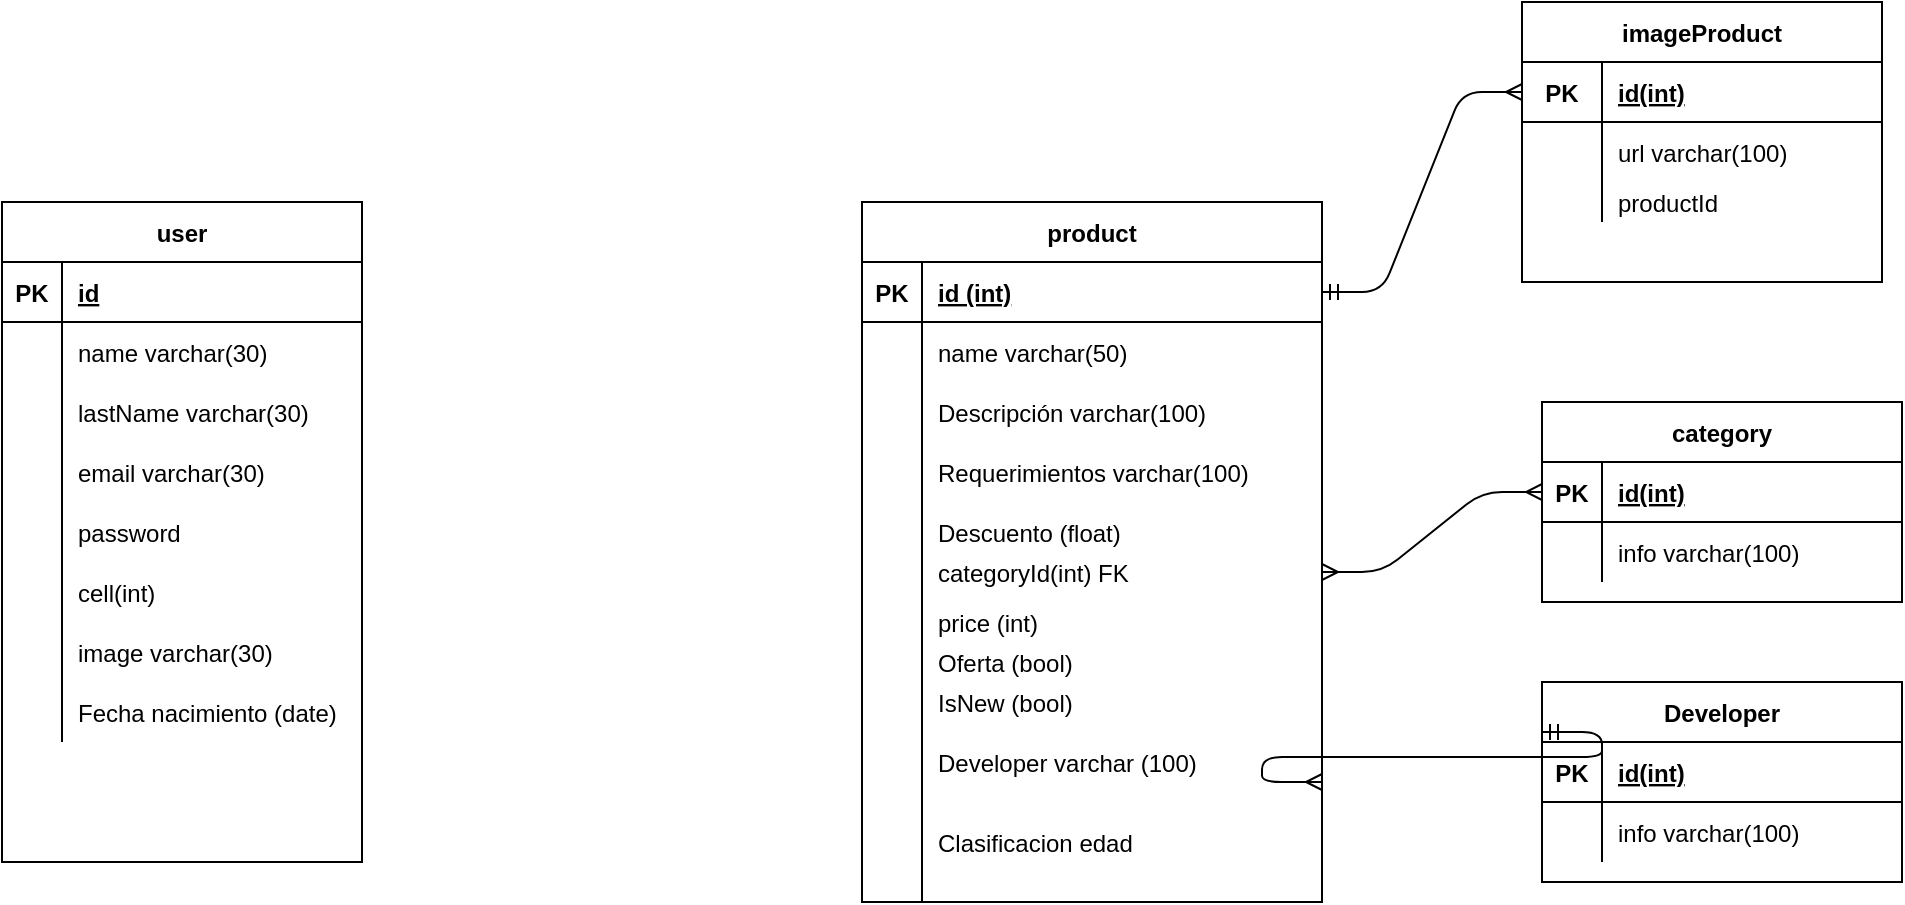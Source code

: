 <mxfile version="15.5.9" type="device"><diagram name="Modelo relacional" id="6133507b-19e7-1e82-6fc7-422aa6c4b21f"><mxGraphModel dx="998" dy="548" grid="1" gridSize="10" guides="1" tooltips="1" connect="1" arrows="1" fold="1" page="1" pageScale="1" pageWidth="1100" pageHeight="850" background="none" math="0" shadow="0"><root><mxCell id="0"/><mxCell id="1" parent="0"/><mxCell id="cuTHLiS8lx6XNoik2jn8-1" value="product" style="shape=table;startSize=30;container=1;collapsible=1;childLayout=tableLayout;fixedRows=1;rowLines=0;fontStyle=1;align=center;resizeLast=1;" vertex="1" parent="1"><mxGeometry x="480" y="260" width="230" height="350" as="geometry"/></mxCell><mxCell id="cuTHLiS8lx6XNoik2jn8-2" value="" style="shape=partialRectangle;collapsible=0;dropTarget=0;pointerEvents=0;fillColor=none;top=0;left=0;bottom=1;right=0;points=[[0,0.5],[1,0.5]];portConstraint=eastwest;" vertex="1" parent="cuTHLiS8lx6XNoik2jn8-1"><mxGeometry y="30" width="230" height="30" as="geometry"/></mxCell><mxCell id="cuTHLiS8lx6XNoik2jn8-3" value="PK" style="shape=partialRectangle;connectable=0;fillColor=none;top=0;left=0;bottom=0;right=0;fontStyle=1;overflow=hidden;" vertex="1" parent="cuTHLiS8lx6XNoik2jn8-2"><mxGeometry width="30" height="30" as="geometry"><mxRectangle width="30" height="30" as="alternateBounds"/></mxGeometry></mxCell><mxCell id="cuTHLiS8lx6XNoik2jn8-4" value="id (int)" style="shape=partialRectangle;connectable=0;fillColor=none;top=0;left=0;bottom=0;right=0;align=left;spacingLeft=6;fontStyle=5;overflow=hidden;" vertex="1" parent="cuTHLiS8lx6XNoik2jn8-2"><mxGeometry x="30" width="200" height="30" as="geometry"><mxRectangle width="200" height="30" as="alternateBounds"/></mxGeometry></mxCell><mxCell id="cuTHLiS8lx6XNoik2jn8-5" value="" style="shape=partialRectangle;collapsible=0;dropTarget=0;pointerEvents=0;fillColor=none;top=0;left=0;bottom=0;right=0;points=[[0,0.5],[1,0.5]];portConstraint=eastwest;" vertex="1" parent="cuTHLiS8lx6XNoik2jn8-1"><mxGeometry y="60" width="230" height="30" as="geometry"/></mxCell><mxCell id="cuTHLiS8lx6XNoik2jn8-6" value="" style="shape=partialRectangle;connectable=0;fillColor=none;top=0;left=0;bottom=0;right=0;editable=1;overflow=hidden;" vertex="1" parent="cuTHLiS8lx6XNoik2jn8-5"><mxGeometry width="30" height="30" as="geometry"><mxRectangle width="30" height="30" as="alternateBounds"/></mxGeometry></mxCell><mxCell id="cuTHLiS8lx6XNoik2jn8-7" value="name varchar(50)    " style="shape=partialRectangle;connectable=0;fillColor=none;top=0;left=0;bottom=0;right=0;align=left;spacingLeft=6;overflow=hidden;" vertex="1" parent="cuTHLiS8lx6XNoik2jn8-5"><mxGeometry x="30" width="200" height="30" as="geometry"><mxRectangle width="200" height="30" as="alternateBounds"/></mxGeometry></mxCell><mxCell id="cuTHLiS8lx6XNoik2jn8-8" value="" style="shape=partialRectangle;collapsible=0;dropTarget=0;pointerEvents=0;fillColor=none;top=0;left=0;bottom=0;right=0;points=[[0,0.5],[1,0.5]];portConstraint=eastwest;" vertex="1" parent="cuTHLiS8lx6XNoik2jn8-1"><mxGeometry y="90" width="230" height="30" as="geometry"/></mxCell><mxCell id="cuTHLiS8lx6XNoik2jn8-9" value="" style="shape=partialRectangle;connectable=0;fillColor=none;top=0;left=0;bottom=0;right=0;editable=1;overflow=hidden;" vertex="1" parent="cuTHLiS8lx6XNoik2jn8-8"><mxGeometry width="30" height="30" as="geometry"><mxRectangle width="30" height="30" as="alternateBounds"/></mxGeometry></mxCell><mxCell id="cuTHLiS8lx6XNoik2jn8-10" value="Descripción varchar(100)" style="shape=partialRectangle;connectable=0;fillColor=none;top=0;left=0;bottom=0;right=0;align=left;spacingLeft=6;overflow=hidden;" vertex="1" parent="cuTHLiS8lx6XNoik2jn8-8"><mxGeometry x="30" width="200" height="30" as="geometry"><mxRectangle width="200" height="30" as="alternateBounds"/></mxGeometry></mxCell><mxCell id="cuTHLiS8lx6XNoik2jn8-20" value="" style="shape=partialRectangle;collapsible=0;dropTarget=0;pointerEvents=0;fillColor=none;top=0;left=0;bottom=0;right=0;points=[[0,0.5],[1,0.5]];portConstraint=eastwest;" vertex="1" parent="cuTHLiS8lx6XNoik2jn8-1"><mxGeometry y="120" width="230" height="30" as="geometry"/></mxCell><mxCell id="cuTHLiS8lx6XNoik2jn8-21" value="" style="shape=partialRectangle;connectable=0;fillColor=none;top=0;left=0;bottom=0;right=0;editable=1;overflow=hidden;" vertex="1" parent="cuTHLiS8lx6XNoik2jn8-20"><mxGeometry width="30" height="30" as="geometry"><mxRectangle width="30" height="30" as="alternateBounds"/></mxGeometry></mxCell><mxCell id="cuTHLiS8lx6XNoik2jn8-22" value="Requerimientos varchar(100)" style="shape=partialRectangle;connectable=0;fillColor=none;top=0;left=0;bottom=0;right=0;align=left;spacingLeft=6;overflow=hidden;" vertex="1" parent="cuTHLiS8lx6XNoik2jn8-20"><mxGeometry x="30" width="200" height="30" as="geometry"><mxRectangle width="200" height="30" as="alternateBounds"/></mxGeometry></mxCell><mxCell id="cuTHLiS8lx6XNoik2jn8-17" value="" style="shape=partialRectangle;collapsible=0;dropTarget=0;pointerEvents=0;fillColor=none;top=0;left=0;bottom=0;right=0;points=[[0,0.5],[1,0.5]];portConstraint=eastwest;" vertex="1" parent="cuTHLiS8lx6XNoik2jn8-1"><mxGeometry y="150" width="230" height="20" as="geometry"/></mxCell><mxCell id="cuTHLiS8lx6XNoik2jn8-18" value="" style="shape=partialRectangle;connectable=0;fillColor=none;top=0;left=0;bottom=0;right=0;editable=1;overflow=hidden;" vertex="1" parent="cuTHLiS8lx6XNoik2jn8-17"><mxGeometry width="30" height="20" as="geometry"><mxRectangle width="30" height="20" as="alternateBounds"/></mxGeometry></mxCell><mxCell id="cuTHLiS8lx6XNoik2jn8-19" value="" style="shape=partialRectangle;connectable=0;fillColor=none;top=0;left=0;bottom=0;right=0;align=left;spacingLeft=6;overflow=hidden;" vertex="1" parent="cuTHLiS8lx6XNoik2jn8-17"><mxGeometry x="30" width="200" height="20" as="geometry"><mxRectangle width="200" height="20" as="alternateBounds"/></mxGeometry></mxCell><mxCell id="cuTHLiS8lx6XNoik2jn8-11" value="" style="shape=partialRectangle;collapsible=0;dropTarget=0;pointerEvents=0;fillColor=none;top=0;left=0;bottom=0;right=0;points=[[0,0.5],[1,0.5]];portConstraint=eastwest;" vertex="1" parent="cuTHLiS8lx6XNoik2jn8-1"><mxGeometry y="170" width="230" height="30" as="geometry"/></mxCell><mxCell id="cuTHLiS8lx6XNoik2jn8-12" value="" style="shape=partialRectangle;connectable=0;fillColor=none;top=0;left=0;bottom=0;right=0;editable=1;overflow=hidden;" vertex="1" parent="cuTHLiS8lx6XNoik2jn8-11"><mxGeometry width="30" height="30" as="geometry"><mxRectangle width="30" height="30" as="alternateBounds"/></mxGeometry></mxCell><mxCell id="cuTHLiS8lx6XNoik2jn8-13" value="categoryId(int) FK" style="shape=partialRectangle;connectable=0;fillColor=none;top=0;left=0;bottom=0;right=0;align=left;spacingLeft=6;overflow=hidden;" vertex="1" parent="cuTHLiS8lx6XNoik2jn8-11"><mxGeometry x="30" width="200" height="30" as="geometry"><mxRectangle width="200" height="30" as="alternateBounds"/></mxGeometry></mxCell><mxCell id="cuTHLiS8lx6XNoik2jn8-14" value="" style="shape=partialRectangle;collapsible=0;dropTarget=0;pointerEvents=0;fillColor=none;top=0;left=0;bottom=0;right=0;points=[[0,0.5],[1,0.5]];portConstraint=eastwest;" vertex="1" parent="cuTHLiS8lx6XNoik2jn8-1"><mxGeometry y="200" width="230" height="20" as="geometry"/></mxCell><mxCell id="cuTHLiS8lx6XNoik2jn8-15" value="" style="shape=partialRectangle;connectable=0;fillColor=none;top=0;left=0;bottom=0;right=0;editable=1;overflow=hidden;" vertex="1" parent="cuTHLiS8lx6XNoik2jn8-14"><mxGeometry width="30" height="20" as="geometry"><mxRectangle width="30" height="20" as="alternateBounds"/></mxGeometry></mxCell><mxCell id="cuTHLiS8lx6XNoik2jn8-16" value="price (int)" style="shape=partialRectangle;connectable=0;fillColor=none;top=0;left=0;bottom=0;right=0;align=left;spacingLeft=6;overflow=hidden;" vertex="1" parent="cuTHLiS8lx6XNoik2jn8-14"><mxGeometry x="30" width="200" height="20" as="geometry"><mxRectangle width="200" height="20" as="alternateBounds"/></mxGeometry></mxCell><mxCell id="cuTHLiS8lx6XNoik2jn8-29" value="" style="shape=partialRectangle;collapsible=0;dropTarget=0;pointerEvents=0;fillColor=none;top=0;left=0;bottom=0;right=0;points=[[0,0.5],[1,0.5]];portConstraint=eastwest;" vertex="1" parent="cuTHLiS8lx6XNoik2jn8-1"><mxGeometry y="220" width="230" height="30" as="geometry"/></mxCell><mxCell id="cuTHLiS8lx6XNoik2jn8-30" value="" style="shape=partialRectangle;connectable=0;fillColor=none;top=0;left=0;bottom=0;right=0;editable=1;overflow=hidden;" vertex="1" parent="cuTHLiS8lx6XNoik2jn8-29"><mxGeometry width="30" height="30" as="geometry"><mxRectangle width="30" height="30" as="alternateBounds"/></mxGeometry></mxCell><mxCell id="cuTHLiS8lx6XNoik2jn8-31" value="" style="shape=partialRectangle;connectable=0;fillColor=none;top=0;left=0;bottom=0;right=0;align=left;spacingLeft=6;overflow=hidden;" vertex="1" parent="cuTHLiS8lx6XNoik2jn8-29"><mxGeometry x="30" width="200" height="30" as="geometry"><mxRectangle width="200" height="30" as="alternateBounds"/></mxGeometry></mxCell><mxCell id="cuTHLiS8lx6XNoik2jn8-32" value="" style="shape=partialRectangle;collapsible=0;dropTarget=0;pointerEvents=0;fillColor=none;top=0;left=0;bottom=0;right=0;points=[[0,0.5],[1,0.5]];portConstraint=eastwest;" vertex="1" parent="cuTHLiS8lx6XNoik2jn8-1"><mxGeometry y="250" width="230" height="100" as="geometry"/></mxCell><mxCell id="cuTHLiS8lx6XNoik2jn8-33" value="" style="shape=partialRectangle;connectable=0;fillColor=none;top=0;left=0;bottom=0;right=0;editable=1;overflow=hidden;" vertex="1" parent="cuTHLiS8lx6XNoik2jn8-32"><mxGeometry width="30" height="100" as="geometry"><mxRectangle width="30" height="100" as="alternateBounds"/></mxGeometry></mxCell><mxCell id="cuTHLiS8lx6XNoik2jn8-34" value="" style="shape=partialRectangle;connectable=0;fillColor=none;top=0;left=0;bottom=0;right=0;align=left;spacingLeft=6;overflow=hidden;" vertex="1" parent="cuTHLiS8lx6XNoik2jn8-32"><mxGeometry x="30" width="200" height="100" as="geometry"><mxRectangle width="200" height="100" as="alternateBounds"/></mxGeometry></mxCell><mxCell id="cuTHLiS8lx6XNoik2jn8-35" value="category" style="shape=table;startSize=30;container=1;collapsible=1;childLayout=tableLayout;fixedRows=1;rowLines=0;fontStyle=1;align=center;resizeLast=1;" vertex="1" parent="1"><mxGeometry x="820" y="360" width="180" height="100" as="geometry"/></mxCell><mxCell id="cuTHLiS8lx6XNoik2jn8-36" value="" style="shape=partialRectangle;collapsible=0;dropTarget=0;pointerEvents=0;fillColor=none;top=0;left=0;bottom=1;right=0;points=[[0,0.5],[1,0.5]];portConstraint=eastwest;" vertex="1" parent="cuTHLiS8lx6XNoik2jn8-35"><mxGeometry y="30" width="180" height="30" as="geometry"/></mxCell><mxCell id="cuTHLiS8lx6XNoik2jn8-37" value="PK" style="shape=partialRectangle;connectable=0;fillColor=none;top=0;left=0;bottom=0;right=0;fontStyle=1;overflow=hidden;" vertex="1" parent="cuTHLiS8lx6XNoik2jn8-36"><mxGeometry width="30" height="30" as="geometry"><mxRectangle width="30" height="30" as="alternateBounds"/></mxGeometry></mxCell><mxCell id="cuTHLiS8lx6XNoik2jn8-38" value="id(int)" style="shape=partialRectangle;connectable=0;fillColor=none;top=0;left=0;bottom=0;right=0;align=left;spacingLeft=6;fontStyle=5;overflow=hidden;" vertex="1" parent="cuTHLiS8lx6XNoik2jn8-36"><mxGeometry x="30" width="150" height="30" as="geometry"><mxRectangle width="150" height="30" as="alternateBounds"/></mxGeometry></mxCell><mxCell id="cuTHLiS8lx6XNoik2jn8-39" value="" style="shape=partialRectangle;collapsible=0;dropTarget=0;pointerEvents=0;fillColor=none;top=0;left=0;bottom=0;right=0;points=[[0,0.5],[1,0.5]];portConstraint=eastwest;" vertex="1" parent="cuTHLiS8lx6XNoik2jn8-35"><mxGeometry y="60" width="180" height="30" as="geometry"/></mxCell><mxCell id="cuTHLiS8lx6XNoik2jn8-40" value="" style="shape=partialRectangle;connectable=0;fillColor=none;top=0;left=0;bottom=0;right=0;editable=1;overflow=hidden;" vertex="1" parent="cuTHLiS8lx6XNoik2jn8-39"><mxGeometry width="30" height="30" as="geometry"><mxRectangle width="30" height="30" as="alternateBounds"/></mxGeometry></mxCell><mxCell id="cuTHLiS8lx6XNoik2jn8-41" value="info varchar(100)" style="shape=partialRectangle;connectable=0;fillColor=none;top=0;left=0;bottom=0;right=0;align=left;spacingLeft=6;overflow=hidden;" vertex="1" parent="cuTHLiS8lx6XNoik2jn8-39"><mxGeometry x="30" width="150" height="30" as="geometry"><mxRectangle width="150" height="30" as="alternateBounds"/></mxGeometry></mxCell><mxCell id="cuTHLiS8lx6XNoik2jn8-42" value="" style="edgeStyle=entityRelationEdgeStyle;fontSize=12;html=1;endArrow=ERmany;startArrow=ERmany;endFill=0;exitX=0;exitY=0.5;exitDx=0;exitDy=0;entryX=1;entryY=0.5;entryDx=0;entryDy=0;startFill=0;" edge="1" parent="1" source="cuTHLiS8lx6XNoik2jn8-36" target="cuTHLiS8lx6XNoik2jn8-11"><mxGeometry width="100" height="100" relative="1" as="geometry"><mxPoint x="780" y="520" as="sourcePoint"/><mxPoint x="720" y="460" as="targetPoint"/></mxGeometry></mxCell><mxCell id="cuTHLiS8lx6XNoik2jn8-43" value="imageProduct" style="shape=table;startSize=30;container=1;collapsible=1;childLayout=tableLayout;fixedRows=1;rowLines=0;fontStyle=1;align=center;resizeLast=1;" vertex="1" parent="1"><mxGeometry x="810" y="160" width="180" height="140" as="geometry"/></mxCell><mxCell id="cuTHLiS8lx6XNoik2jn8-44" value="" style="shape=partialRectangle;collapsible=0;dropTarget=0;pointerEvents=0;fillColor=none;top=0;left=0;bottom=1;right=0;points=[[0,0.5],[1,0.5]];portConstraint=eastwest;" vertex="1" parent="cuTHLiS8lx6XNoik2jn8-43"><mxGeometry y="30" width="180" height="30" as="geometry"/></mxCell><mxCell id="cuTHLiS8lx6XNoik2jn8-45" value="PK" style="shape=partialRectangle;connectable=0;fillColor=none;top=0;left=0;bottom=0;right=0;fontStyle=1;overflow=hidden;" vertex="1" parent="cuTHLiS8lx6XNoik2jn8-44"><mxGeometry width="40" height="30" as="geometry"><mxRectangle width="40" height="30" as="alternateBounds"/></mxGeometry></mxCell><mxCell id="cuTHLiS8lx6XNoik2jn8-46" value="id(int)" style="shape=partialRectangle;connectable=0;fillColor=none;top=0;left=0;bottom=0;right=0;align=left;spacingLeft=6;fontStyle=5;overflow=hidden;" vertex="1" parent="cuTHLiS8lx6XNoik2jn8-44"><mxGeometry x="40" width="140" height="30" as="geometry"><mxRectangle width="140" height="30" as="alternateBounds"/></mxGeometry></mxCell><mxCell id="cuTHLiS8lx6XNoik2jn8-47" value="" style="shape=partialRectangle;collapsible=0;dropTarget=0;pointerEvents=0;fillColor=none;top=0;left=0;bottom=0;right=0;points=[[0,0.5],[1,0.5]];portConstraint=eastwest;" vertex="1" parent="cuTHLiS8lx6XNoik2jn8-43"><mxGeometry y="60" width="180" height="30" as="geometry"/></mxCell><mxCell id="cuTHLiS8lx6XNoik2jn8-48" value="" style="shape=partialRectangle;connectable=0;fillColor=none;top=0;left=0;bottom=0;right=0;editable=1;overflow=hidden;" vertex="1" parent="cuTHLiS8lx6XNoik2jn8-47"><mxGeometry width="40" height="30" as="geometry"><mxRectangle width="40" height="30" as="alternateBounds"/></mxGeometry></mxCell><mxCell id="cuTHLiS8lx6XNoik2jn8-49" value="url varchar(100)" style="shape=partialRectangle;connectable=0;fillColor=none;top=0;left=0;bottom=0;right=0;align=left;spacingLeft=6;overflow=hidden;" vertex="1" parent="cuTHLiS8lx6XNoik2jn8-47"><mxGeometry x="40" width="140" height="30" as="geometry"><mxRectangle width="140" height="30" as="alternateBounds"/></mxGeometry></mxCell><mxCell id="cuTHLiS8lx6XNoik2jn8-50" value="" style="shape=partialRectangle;collapsible=0;dropTarget=0;pointerEvents=0;fillColor=none;top=0;left=0;bottom=0;right=0;points=[[0,0.5],[1,0.5]];portConstraint=eastwest;" vertex="1" parent="cuTHLiS8lx6XNoik2jn8-43"><mxGeometry y="90" width="180" height="20" as="geometry"/></mxCell><mxCell id="cuTHLiS8lx6XNoik2jn8-51" value="" style="shape=partialRectangle;connectable=0;fillColor=none;top=0;left=0;bottom=0;right=0;editable=1;overflow=hidden;" vertex="1" parent="cuTHLiS8lx6XNoik2jn8-50"><mxGeometry width="40" height="20" as="geometry"><mxRectangle width="40" height="20" as="alternateBounds"/></mxGeometry></mxCell><mxCell id="cuTHLiS8lx6XNoik2jn8-52" value="productId" style="shape=partialRectangle;connectable=0;fillColor=none;top=0;left=0;bottom=0;right=0;align=left;spacingLeft=6;overflow=hidden;" vertex="1" parent="cuTHLiS8lx6XNoik2jn8-50"><mxGeometry x="40" width="140" height="20" as="geometry"><mxRectangle width="140" height="20" as="alternateBounds"/></mxGeometry></mxCell><mxCell id="cuTHLiS8lx6XNoik2jn8-53" value="" style="edgeStyle=entityRelationEdgeStyle;fontSize=12;html=1;endArrow=ERmany;startArrow=ERmandOne;endFill=0;entryX=0;entryY=0.5;entryDx=0;entryDy=0;exitX=1;exitY=0.5;exitDx=0;exitDy=0;" edge="1" parent="1" source="cuTHLiS8lx6XNoik2jn8-2" target="cuTHLiS8lx6XNoik2jn8-44"><mxGeometry width="100" height="100" relative="1" as="geometry"><mxPoint x="1259.54" y="475.56" as="sourcePoint"/><mxPoint x="1320" y="520" as="targetPoint"/></mxGeometry></mxCell><mxCell id="cuTHLiS8lx6XNoik2jn8-54" value="Descuento (float)" style="shape=partialRectangle;connectable=0;fillColor=none;top=0;left=0;bottom=0;right=0;align=left;spacingLeft=6;overflow=hidden;" vertex="1" parent="1"><mxGeometry x="510" y="410" width="200" height="30" as="geometry"><mxRectangle width="200" height="30" as="alternateBounds"/></mxGeometry></mxCell><mxCell id="cuTHLiS8lx6XNoik2jn8-55" value="Oferta (bool)" style="shape=partialRectangle;connectable=0;fillColor=none;top=0;left=0;bottom=0;right=0;align=left;spacingLeft=6;overflow=hidden;" vertex="1" parent="1"><mxGeometry x="510" y="480" width="200" height="20" as="geometry"><mxRectangle width="200" height="20" as="alternateBounds"/></mxGeometry></mxCell><mxCell id="cuTHLiS8lx6XNoik2jn8-56" value="IsNew (bool)" style="shape=partialRectangle;connectable=0;fillColor=none;top=0;left=0;bottom=0;right=0;align=left;spacingLeft=6;overflow=hidden;" vertex="1" parent="1"><mxGeometry x="510" y="500" width="200" height="20" as="geometry"><mxRectangle width="200" height="20" as="alternateBounds"/></mxGeometry></mxCell><mxCell id="cuTHLiS8lx6XNoik2jn8-57" value="Developer varchar (100)" style="shape=partialRectangle;connectable=0;fillColor=none;top=0;left=0;bottom=0;right=0;align=left;spacingLeft=6;overflow=hidden;" vertex="1" parent="1"><mxGeometry x="510" y="530" width="200" height="20" as="geometry"><mxRectangle width="200" height="20" as="alternateBounds"/></mxGeometry></mxCell><mxCell id="cuTHLiS8lx6XNoik2jn8-58" value="Developer" style="shape=table;startSize=30;container=1;collapsible=1;childLayout=tableLayout;fixedRows=1;rowLines=0;fontStyle=1;align=center;resizeLast=1;" vertex="1" parent="1"><mxGeometry x="820" y="500" width="180" height="100" as="geometry"/></mxCell><mxCell id="cuTHLiS8lx6XNoik2jn8-59" value="" style="shape=partialRectangle;collapsible=0;dropTarget=0;pointerEvents=0;fillColor=none;top=0;left=0;bottom=1;right=0;points=[[0,0.5],[1,0.5]];portConstraint=eastwest;" vertex="1" parent="cuTHLiS8lx6XNoik2jn8-58"><mxGeometry y="30" width="180" height="30" as="geometry"/></mxCell><mxCell id="cuTHLiS8lx6XNoik2jn8-60" value="PK" style="shape=partialRectangle;connectable=0;fillColor=none;top=0;left=0;bottom=0;right=0;fontStyle=1;overflow=hidden;" vertex="1" parent="cuTHLiS8lx6XNoik2jn8-59"><mxGeometry width="30" height="30" as="geometry"><mxRectangle width="30" height="30" as="alternateBounds"/></mxGeometry></mxCell><mxCell id="cuTHLiS8lx6XNoik2jn8-61" value="id(int)" style="shape=partialRectangle;connectable=0;fillColor=none;top=0;left=0;bottom=0;right=0;align=left;spacingLeft=6;fontStyle=5;overflow=hidden;" vertex="1" parent="cuTHLiS8lx6XNoik2jn8-59"><mxGeometry x="30" width="150" height="30" as="geometry"><mxRectangle width="150" height="30" as="alternateBounds"/></mxGeometry></mxCell><mxCell id="cuTHLiS8lx6XNoik2jn8-62" value="" style="shape=partialRectangle;collapsible=0;dropTarget=0;pointerEvents=0;fillColor=none;top=0;left=0;bottom=0;right=0;points=[[0,0.5],[1,0.5]];portConstraint=eastwest;" vertex="1" parent="cuTHLiS8lx6XNoik2jn8-58"><mxGeometry y="60" width="180" height="30" as="geometry"/></mxCell><mxCell id="cuTHLiS8lx6XNoik2jn8-63" value="" style="shape=partialRectangle;connectable=0;fillColor=none;top=0;left=0;bottom=0;right=0;editable=1;overflow=hidden;" vertex="1" parent="cuTHLiS8lx6XNoik2jn8-62"><mxGeometry width="30" height="30" as="geometry"><mxRectangle width="30" height="30" as="alternateBounds"/></mxGeometry></mxCell><mxCell id="cuTHLiS8lx6XNoik2jn8-64" value="info varchar(100)" style="shape=partialRectangle;connectable=0;fillColor=none;top=0;left=0;bottom=0;right=0;align=left;spacingLeft=6;overflow=hidden;" vertex="1" parent="cuTHLiS8lx6XNoik2jn8-62"><mxGeometry x="30" width="150" height="30" as="geometry"><mxRectangle width="150" height="30" as="alternateBounds"/></mxGeometry></mxCell><mxCell id="cuTHLiS8lx6XNoik2jn8-65" value="" style="edgeStyle=entityRelationEdgeStyle;fontSize=12;html=1;endArrow=ERmany;startArrow=ERmandOne;endFill=0;exitX=0;exitY=0.25;exitDx=0;exitDy=0;" edge="1" parent="1" source="cuTHLiS8lx6XNoik2jn8-58"><mxGeometry width="100" height="100" relative="1" as="geometry"><mxPoint x="780" y="600" as="sourcePoint"/><mxPoint x="710" y="550" as="targetPoint"/></mxGeometry></mxCell><mxCell id="cuTHLiS8lx6XNoik2jn8-66" value="user" style="shape=table;startSize=30;container=1;collapsible=1;childLayout=tableLayout;fixedRows=1;rowLines=0;fontStyle=1;align=center;resizeLast=1;" vertex="1" parent="1"><mxGeometry x="50" y="260" width="180" height="330" as="geometry"/></mxCell><mxCell id="cuTHLiS8lx6XNoik2jn8-67" value="" style="shape=partialRectangle;collapsible=0;dropTarget=0;pointerEvents=0;fillColor=none;top=0;left=0;bottom=1;right=0;points=[[0,0.5],[1,0.5]];portConstraint=eastwest;" vertex="1" parent="cuTHLiS8lx6XNoik2jn8-66"><mxGeometry y="30" width="180" height="30" as="geometry"/></mxCell><mxCell id="cuTHLiS8lx6XNoik2jn8-68" value="PK" style="shape=partialRectangle;connectable=0;fillColor=none;top=0;left=0;bottom=0;right=0;fontStyle=1;overflow=hidden;" vertex="1" parent="cuTHLiS8lx6XNoik2jn8-67"><mxGeometry width="30" height="30" as="geometry"><mxRectangle width="30" height="30" as="alternateBounds"/></mxGeometry></mxCell><mxCell id="cuTHLiS8lx6XNoik2jn8-69" value="id" style="shape=partialRectangle;connectable=0;fillColor=none;top=0;left=0;bottom=0;right=0;align=left;spacingLeft=6;fontStyle=5;overflow=hidden;" vertex="1" parent="cuTHLiS8lx6XNoik2jn8-67"><mxGeometry x="30" width="150" height="30" as="geometry"><mxRectangle width="150" height="30" as="alternateBounds"/></mxGeometry></mxCell><mxCell id="cuTHLiS8lx6XNoik2jn8-70" value="" style="shape=partialRectangle;collapsible=0;dropTarget=0;pointerEvents=0;fillColor=none;top=0;left=0;bottom=0;right=0;points=[[0,0.5],[1,0.5]];portConstraint=eastwest;" vertex="1" parent="cuTHLiS8lx6XNoik2jn8-66"><mxGeometry y="60" width="180" height="30" as="geometry"/></mxCell><mxCell id="cuTHLiS8lx6XNoik2jn8-71" value="" style="shape=partialRectangle;connectable=0;fillColor=none;top=0;left=0;bottom=0;right=0;editable=1;overflow=hidden;" vertex="1" parent="cuTHLiS8lx6XNoik2jn8-70"><mxGeometry width="30" height="30" as="geometry"><mxRectangle width="30" height="30" as="alternateBounds"/></mxGeometry></mxCell><mxCell id="cuTHLiS8lx6XNoik2jn8-72" value="name varchar(30)" style="shape=partialRectangle;connectable=0;fillColor=none;top=0;left=0;bottom=0;right=0;align=left;spacingLeft=6;overflow=hidden;" vertex="1" parent="cuTHLiS8lx6XNoik2jn8-70"><mxGeometry x="30" width="150" height="30" as="geometry"><mxRectangle width="150" height="30" as="alternateBounds"/></mxGeometry></mxCell><mxCell id="cuTHLiS8lx6XNoik2jn8-73" value="" style="shape=partialRectangle;collapsible=0;dropTarget=0;pointerEvents=0;fillColor=none;top=0;left=0;bottom=0;right=0;points=[[0,0.5],[1,0.5]];portConstraint=eastwest;" vertex="1" parent="cuTHLiS8lx6XNoik2jn8-66"><mxGeometry y="90" width="180" height="30" as="geometry"/></mxCell><mxCell id="cuTHLiS8lx6XNoik2jn8-74" value="" style="shape=partialRectangle;connectable=0;fillColor=none;top=0;left=0;bottom=0;right=0;editable=1;overflow=hidden;" vertex="1" parent="cuTHLiS8lx6XNoik2jn8-73"><mxGeometry width="30" height="30" as="geometry"><mxRectangle width="30" height="30" as="alternateBounds"/></mxGeometry></mxCell><mxCell id="cuTHLiS8lx6XNoik2jn8-75" value="lastName varchar(30)" style="shape=partialRectangle;connectable=0;fillColor=none;top=0;left=0;bottom=0;right=0;align=left;spacingLeft=6;overflow=hidden;" vertex="1" parent="cuTHLiS8lx6XNoik2jn8-73"><mxGeometry x="30" width="150" height="30" as="geometry"><mxRectangle width="150" height="30" as="alternateBounds"/></mxGeometry></mxCell><mxCell id="cuTHLiS8lx6XNoik2jn8-76" value="" style="shape=partialRectangle;collapsible=0;dropTarget=0;pointerEvents=0;fillColor=none;top=0;left=0;bottom=0;right=0;points=[[0,0.5],[1,0.5]];portConstraint=eastwest;" vertex="1" parent="cuTHLiS8lx6XNoik2jn8-66"><mxGeometry y="120" width="180" height="30" as="geometry"/></mxCell><mxCell id="cuTHLiS8lx6XNoik2jn8-77" value="" style="shape=partialRectangle;connectable=0;fillColor=none;top=0;left=0;bottom=0;right=0;editable=1;overflow=hidden;" vertex="1" parent="cuTHLiS8lx6XNoik2jn8-76"><mxGeometry width="30" height="30" as="geometry"><mxRectangle width="30" height="30" as="alternateBounds"/></mxGeometry></mxCell><mxCell id="cuTHLiS8lx6XNoik2jn8-78" value="email varchar(30)" style="shape=partialRectangle;connectable=0;fillColor=none;top=0;left=0;bottom=0;right=0;align=left;spacingLeft=6;overflow=hidden;" vertex="1" parent="cuTHLiS8lx6XNoik2jn8-76"><mxGeometry x="30" width="150" height="30" as="geometry"><mxRectangle width="150" height="30" as="alternateBounds"/></mxGeometry></mxCell><mxCell id="cuTHLiS8lx6XNoik2jn8-79" value="" style="shape=partialRectangle;collapsible=0;dropTarget=0;pointerEvents=0;fillColor=none;top=0;left=0;bottom=0;right=0;points=[[0,0.5],[1,0.5]];portConstraint=eastwest;" vertex="1" parent="cuTHLiS8lx6XNoik2jn8-66"><mxGeometry y="150" width="180" height="30" as="geometry"/></mxCell><mxCell id="cuTHLiS8lx6XNoik2jn8-80" value="" style="shape=partialRectangle;connectable=0;fillColor=none;top=0;left=0;bottom=0;right=0;editable=1;overflow=hidden;" vertex="1" parent="cuTHLiS8lx6XNoik2jn8-79"><mxGeometry width="30" height="30" as="geometry"><mxRectangle width="30" height="30" as="alternateBounds"/></mxGeometry></mxCell><mxCell id="cuTHLiS8lx6XNoik2jn8-81" value="password " style="shape=partialRectangle;connectable=0;fillColor=none;top=0;left=0;bottom=0;right=0;align=left;spacingLeft=6;overflow=hidden;" vertex="1" parent="cuTHLiS8lx6XNoik2jn8-79"><mxGeometry x="30" width="150" height="30" as="geometry"><mxRectangle width="150" height="30" as="alternateBounds"/></mxGeometry></mxCell><mxCell id="cuTHLiS8lx6XNoik2jn8-82" value="" style="shape=partialRectangle;collapsible=0;dropTarget=0;pointerEvents=0;fillColor=none;top=0;left=0;bottom=0;right=0;points=[[0,0.5],[1,0.5]];portConstraint=eastwest;" vertex="1" parent="cuTHLiS8lx6XNoik2jn8-66"><mxGeometry y="180" width="180" height="30" as="geometry"/></mxCell><mxCell id="cuTHLiS8lx6XNoik2jn8-83" value="" style="shape=partialRectangle;connectable=0;fillColor=none;top=0;left=0;bottom=0;right=0;editable=1;overflow=hidden;" vertex="1" parent="cuTHLiS8lx6XNoik2jn8-82"><mxGeometry width="30" height="30" as="geometry"><mxRectangle width="30" height="30" as="alternateBounds"/></mxGeometry></mxCell><mxCell id="cuTHLiS8lx6XNoik2jn8-84" value="cell(int)" style="shape=partialRectangle;connectable=0;fillColor=none;top=0;left=0;bottom=0;right=0;align=left;spacingLeft=6;overflow=hidden;" vertex="1" parent="cuTHLiS8lx6XNoik2jn8-82"><mxGeometry x="30" width="150" height="30" as="geometry"><mxRectangle width="150" height="30" as="alternateBounds"/></mxGeometry></mxCell><mxCell id="cuTHLiS8lx6XNoik2jn8-85" value="" style="shape=partialRectangle;collapsible=0;dropTarget=0;pointerEvents=0;fillColor=none;top=0;left=0;bottom=0;right=0;points=[[0,0.5],[1,0.5]];portConstraint=eastwest;" vertex="1" parent="cuTHLiS8lx6XNoik2jn8-66"><mxGeometry y="210" width="180" height="30" as="geometry"/></mxCell><mxCell id="cuTHLiS8lx6XNoik2jn8-86" value="" style="shape=partialRectangle;connectable=0;fillColor=none;top=0;left=0;bottom=0;right=0;editable=1;overflow=hidden;" vertex="1" parent="cuTHLiS8lx6XNoik2jn8-85"><mxGeometry width="30" height="30" as="geometry"><mxRectangle width="30" height="30" as="alternateBounds"/></mxGeometry></mxCell><mxCell id="cuTHLiS8lx6XNoik2jn8-87" value="image varchar(30)" style="shape=partialRectangle;connectable=0;fillColor=none;top=0;left=0;bottom=0;right=0;align=left;spacingLeft=6;overflow=hidden;" vertex="1" parent="cuTHLiS8lx6XNoik2jn8-85"><mxGeometry x="30" width="150" height="30" as="geometry"><mxRectangle width="150" height="30" as="alternateBounds"/></mxGeometry></mxCell><mxCell id="cuTHLiS8lx6XNoik2jn8-88" value="" style="shape=partialRectangle;collapsible=0;dropTarget=0;pointerEvents=0;fillColor=none;top=0;left=0;bottom=0;right=0;points=[[0,0.5],[1,0.5]];portConstraint=eastwest;" vertex="1" parent="cuTHLiS8lx6XNoik2jn8-66"><mxGeometry y="240" width="180" height="30" as="geometry"/></mxCell><mxCell id="cuTHLiS8lx6XNoik2jn8-89" value="" style="shape=partialRectangle;connectable=0;fillColor=none;top=0;left=0;bottom=0;right=0;editable=1;overflow=hidden;" vertex="1" parent="cuTHLiS8lx6XNoik2jn8-88"><mxGeometry width="30" height="30" as="geometry"><mxRectangle width="30" height="30" as="alternateBounds"/></mxGeometry></mxCell><mxCell id="cuTHLiS8lx6XNoik2jn8-90" value="" style="shape=partialRectangle;connectable=0;fillColor=none;top=0;left=0;bottom=0;right=0;align=left;spacingLeft=6;overflow=hidden;" vertex="1" parent="cuTHLiS8lx6XNoik2jn8-88"><mxGeometry x="30" width="150" height="30" as="geometry"><mxRectangle width="150" height="30" as="alternateBounds"/></mxGeometry></mxCell><mxCell id="cuTHLiS8lx6XNoik2jn8-91" value="Fecha nacimiento (date)" style="shape=partialRectangle;connectable=0;fillColor=none;top=0;left=0;bottom=0;right=0;align=left;spacingLeft=6;overflow=hidden;" vertex="1" parent="1"><mxGeometry x="80" y="500" width="150" height="30" as="geometry"><mxRectangle width="150" height="30" as="alternateBounds"/></mxGeometry></mxCell><mxCell id="cuTHLiS8lx6XNoik2jn8-92" value="Clasificacion edad" style="shape=partialRectangle;connectable=0;fillColor=none;top=0;left=0;bottom=0;right=0;align=left;spacingLeft=6;overflow=hidden;" vertex="1" parent="1"><mxGeometry x="510" y="570" width="200" height="20" as="geometry"><mxRectangle width="200" height="20" as="alternateBounds"/></mxGeometry></mxCell></root></mxGraphModel></diagram></mxfile>
